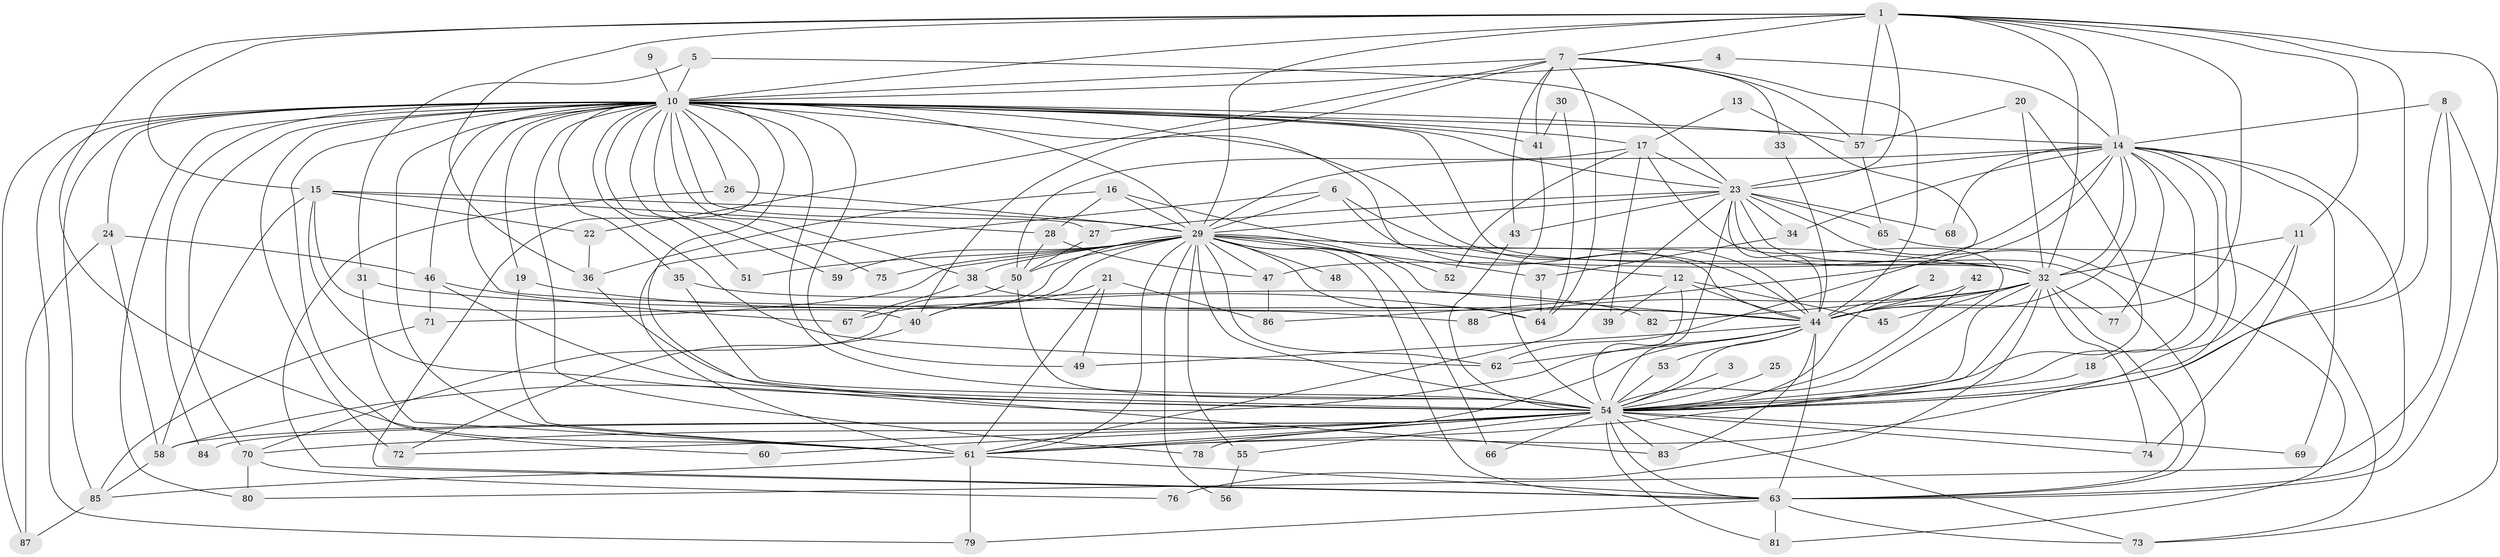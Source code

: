// original degree distribution, {45: 0.006944444444444444, 33: 0.006944444444444444, 44: 0.006944444444444444, 17: 0.006944444444444444, 20: 0.013888888888888888, 28: 0.006944444444444444, 14: 0.006944444444444444, 19: 0.006944444444444444, 15: 0.006944444444444444, 4: 0.10416666666666667, 2: 0.5416666666666666, 10: 0.006944444444444444, 3: 0.2013888888888889, 7: 0.006944444444444444, 5: 0.0625, 6: 0.006944444444444444}
// Generated by graph-tools (version 1.1) at 2025/36/03/04/25 23:36:36]
// undirected, 88 vertices, 238 edges
graph export_dot {
  node [color=gray90,style=filled];
  1;
  2;
  3;
  4;
  5;
  6;
  7;
  8;
  9;
  10;
  11;
  12;
  13;
  14;
  15;
  16;
  17;
  18;
  19;
  20;
  21;
  22;
  23;
  24;
  25;
  26;
  27;
  28;
  29;
  30;
  31;
  32;
  33;
  34;
  35;
  36;
  37;
  38;
  39;
  40;
  41;
  42;
  43;
  44;
  45;
  46;
  47;
  48;
  49;
  50;
  51;
  52;
  53;
  54;
  55;
  56;
  57;
  58;
  59;
  60;
  61;
  62;
  63;
  64;
  65;
  66;
  67;
  68;
  69;
  70;
  71;
  72;
  73;
  74;
  75;
  76;
  77;
  78;
  79;
  80;
  81;
  82;
  83;
  84;
  85;
  86;
  87;
  88;
  1 -- 7 [weight=1.0];
  1 -- 10 [weight=1.0];
  1 -- 11 [weight=1.0];
  1 -- 14 [weight=1.0];
  1 -- 15 [weight=1.0];
  1 -- 23 [weight=1.0];
  1 -- 29 [weight=1.0];
  1 -- 32 [weight=1.0];
  1 -- 36 [weight=1.0];
  1 -- 44 [weight=1.0];
  1 -- 54 [weight=1.0];
  1 -- 57 [weight=1.0];
  1 -- 61 [weight=1.0];
  1 -- 63 [weight=1.0];
  2 -- 44 [weight=1.0];
  2 -- 54 [weight=1.0];
  3 -- 54 [weight=1.0];
  4 -- 10 [weight=1.0];
  4 -- 14 [weight=1.0];
  5 -- 10 [weight=1.0];
  5 -- 23 [weight=1.0];
  5 -- 31 [weight=1.0];
  6 -- 29 [weight=1.0];
  6 -- 32 [weight=1.0];
  6 -- 44 [weight=1.0];
  6 -- 61 [weight=1.0];
  7 -- 10 [weight=1.0];
  7 -- 22 [weight=1.0];
  7 -- 33 [weight=1.0];
  7 -- 40 [weight=1.0];
  7 -- 41 [weight=1.0];
  7 -- 43 [weight=1.0];
  7 -- 44 [weight=1.0];
  7 -- 57 [weight=1.0];
  7 -- 64 [weight=1.0];
  8 -- 14 [weight=1.0];
  8 -- 54 [weight=1.0];
  8 -- 73 [weight=1.0];
  8 -- 80 [weight=1.0];
  9 -- 10 [weight=1.0];
  10 -- 12 [weight=1.0];
  10 -- 14 [weight=1.0];
  10 -- 17 [weight=1.0];
  10 -- 19 [weight=1.0];
  10 -- 23 [weight=1.0];
  10 -- 24 [weight=1.0];
  10 -- 26 [weight=1.0];
  10 -- 27 [weight=1.0];
  10 -- 29 [weight=1.0];
  10 -- 32 [weight=1.0];
  10 -- 35 [weight=1.0];
  10 -- 38 [weight=1.0];
  10 -- 41 [weight=1.0];
  10 -- 44 [weight=1.0];
  10 -- 46 [weight=1.0];
  10 -- 49 [weight=2.0];
  10 -- 51 [weight=1.0];
  10 -- 54 [weight=2.0];
  10 -- 57 [weight=1.0];
  10 -- 59 [weight=1.0];
  10 -- 60 [weight=1.0];
  10 -- 61 [weight=2.0];
  10 -- 62 [weight=1.0];
  10 -- 63 [weight=1.0];
  10 -- 70 [weight=1.0];
  10 -- 72 [weight=1.0];
  10 -- 75 [weight=1.0];
  10 -- 78 [weight=1.0];
  10 -- 79 [weight=1.0];
  10 -- 80 [weight=1.0];
  10 -- 83 [weight=1.0];
  10 -- 84 [weight=1.0];
  10 -- 85 [weight=1.0];
  10 -- 87 [weight=1.0];
  10 -- 88 [weight=1.0];
  11 -- 32 [weight=1.0];
  11 -- 54 [weight=1.0];
  11 -- 74 [weight=1.0];
  12 -- 39 [weight=1.0];
  12 -- 44 [weight=1.0];
  12 -- 45 [weight=1.0];
  12 -- 54 [weight=1.0];
  13 -- 17 [weight=1.0];
  13 -- 62 [weight=1.0];
  14 -- 18 [weight=1.0];
  14 -- 23 [weight=1.0];
  14 -- 29 [weight=1.0];
  14 -- 32 [weight=1.0];
  14 -- 34 [weight=2.0];
  14 -- 44 [weight=1.0];
  14 -- 47 [weight=1.0];
  14 -- 54 [weight=1.0];
  14 -- 61 [weight=2.0];
  14 -- 63 [weight=1.0];
  14 -- 68 [weight=1.0];
  14 -- 69 [weight=1.0];
  14 -- 77 [weight=1.0];
  14 -- 86 [weight=1.0];
  15 -- 22 [weight=1.0];
  15 -- 28 [weight=1.0];
  15 -- 29 [weight=1.0];
  15 -- 40 [weight=1.0];
  15 -- 54 [weight=1.0];
  15 -- 58 [weight=1.0];
  16 -- 28 [weight=1.0];
  16 -- 29 [weight=1.0];
  16 -- 36 [weight=1.0];
  16 -- 44 [weight=1.0];
  17 -- 23 [weight=1.0];
  17 -- 39 [weight=1.0];
  17 -- 50 [weight=1.0];
  17 -- 52 [weight=1.0];
  17 -- 54 [weight=1.0];
  18 -- 54 [weight=1.0];
  19 -- 61 [weight=1.0];
  19 -- 64 [weight=1.0];
  20 -- 32 [weight=1.0];
  20 -- 54 [weight=1.0];
  20 -- 57 [weight=1.0];
  21 -- 40 [weight=1.0];
  21 -- 49 [weight=1.0];
  21 -- 61 [weight=1.0];
  21 -- 86 [weight=1.0];
  22 -- 36 [weight=1.0];
  23 -- 27 [weight=1.0];
  23 -- 29 [weight=1.0];
  23 -- 32 [weight=1.0];
  23 -- 34 [weight=1.0];
  23 -- 43 [weight=1.0];
  23 -- 44 [weight=2.0];
  23 -- 54 [weight=1.0];
  23 -- 61 [weight=1.0];
  23 -- 63 [weight=1.0];
  23 -- 65 [weight=1.0];
  23 -- 68 [weight=1.0];
  23 -- 81 [weight=1.0];
  24 -- 46 [weight=1.0];
  24 -- 58 [weight=1.0];
  24 -- 87 [weight=1.0];
  25 -- 54 [weight=1.0];
  26 -- 29 [weight=1.0];
  26 -- 63 [weight=1.0];
  27 -- 50 [weight=1.0];
  28 -- 47 [weight=1.0];
  28 -- 50 [weight=1.0];
  29 -- 32 [weight=1.0];
  29 -- 37 [weight=1.0];
  29 -- 38 [weight=1.0];
  29 -- 40 [weight=1.0];
  29 -- 44 [weight=1.0];
  29 -- 47 [weight=1.0];
  29 -- 48 [weight=1.0];
  29 -- 50 [weight=1.0];
  29 -- 51 [weight=1.0];
  29 -- 52 [weight=1.0];
  29 -- 54 [weight=1.0];
  29 -- 55 [weight=1.0];
  29 -- 56 [weight=1.0];
  29 -- 59 [weight=1.0];
  29 -- 61 [weight=1.0];
  29 -- 62 [weight=1.0];
  29 -- 63 [weight=1.0];
  29 -- 64 [weight=1.0];
  29 -- 66 [weight=1.0];
  29 -- 67 [weight=1.0];
  29 -- 71 [weight=1.0];
  29 -- 75 [weight=1.0];
  30 -- 41 [weight=1.0];
  30 -- 64 [weight=1.0];
  31 -- 44 [weight=1.0];
  31 -- 61 [weight=1.0];
  32 -- 44 [weight=2.0];
  32 -- 45 [weight=1.0];
  32 -- 54 [weight=1.0];
  32 -- 61 [weight=1.0];
  32 -- 63 [weight=1.0];
  32 -- 74 [weight=1.0];
  32 -- 76 [weight=1.0];
  32 -- 77 [weight=1.0];
  32 -- 82 [weight=1.0];
  32 -- 88 [weight=1.0];
  33 -- 44 [weight=1.0];
  34 -- 37 [weight=1.0];
  35 -- 54 [weight=1.0];
  35 -- 82 [weight=1.0];
  36 -- 54 [weight=1.0];
  37 -- 64 [weight=1.0];
  38 -- 44 [weight=1.0];
  38 -- 67 [weight=1.0];
  40 -- 72 [weight=1.0];
  41 -- 54 [weight=1.0];
  42 -- 44 [weight=1.0];
  42 -- 54 [weight=1.0];
  43 -- 54 [weight=1.0];
  44 -- 49 [weight=1.0];
  44 -- 53 [weight=1.0];
  44 -- 54 [weight=2.0];
  44 -- 58 [weight=1.0];
  44 -- 61 [weight=1.0];
  44 -- 62 [weight=1.0];
  44 -- 63 [weight=3.0];
  44 -- 83 [weight=1.0];
  46 -- 54 [weight=1.0];
  46 -- 67 [weight=1.0];
  46 -- 71 [weight=1.0];
  47 -- 86 [weight=1.0];
  50 -- 54 [weight=1.0];
  50 -- 70 [weight=1.0];
  53 -- 54 [weight=1.0];
  54 -- 55 [weight=1.0];
  54 -- 58 [weight=1.0];
  54 -- 60 [weight=1.0];
  54 -- 61 [weight=1.0];
  54 -- 63 [weight=1.0];
  54 -- 66 [weight=1.0];
  54 -- 69 [weight=1.0];
  54 -- 70 [weight=1.0];
  54 -- 72 [weight=1.0];
  54 -- 73 [weight=1.0];
  54 -- 74 [weight=1.0];
  54 -- 78 [weight=1.0];
  54 -- 81 [weight=1.0];
  54 -- 83 [weight=1.0];
  54 -- 84 [weight=1.0];
  55 -- 56 [weight=1.0];
  57 -- 65 [weight=1.0];
  58 -- 85 [weight=1.0];
  61 -- 63 [weight=1.0];
  61 -- 79 [weight=1.0];
  61 -- 85 [weight=1.0];
  63 -- 73 [weight=1.0];
  63 -- 79 [weight=1.0];
  63 -- 81 [weight=1.0];
  65 -- 73 [weight=1.0];
  70 -- 76 [weight=1.0];
  70 -- 80 [weight=1.0];
  71 -- 85 [weight=1.0];
  85 -- 87 [weight=1.0];
}
